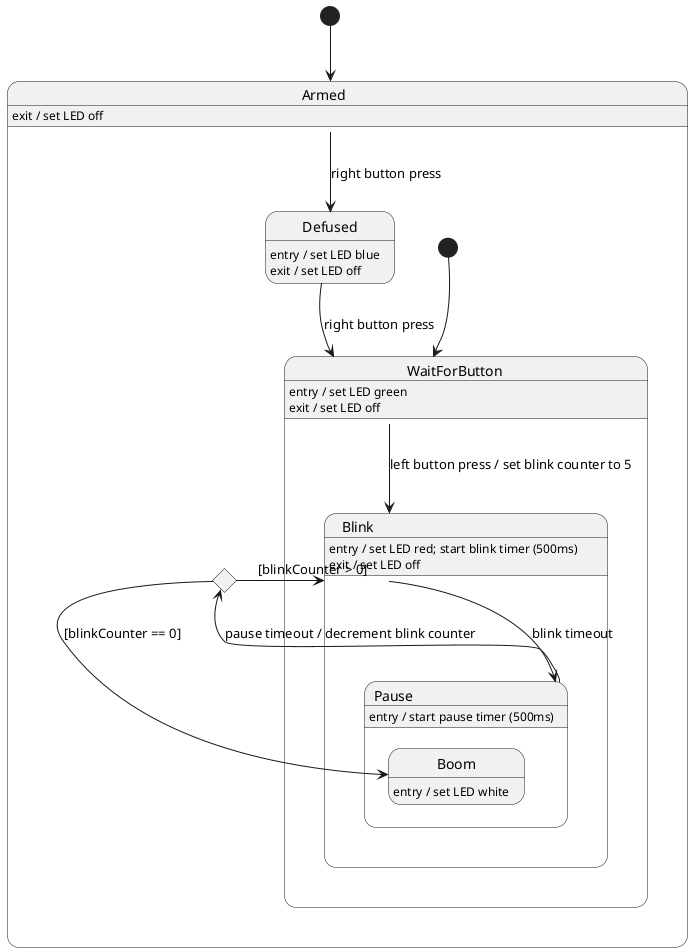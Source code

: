 @startuml time-bomb-state-diagram
[*] --> Armed
state Armed {
    [*] --> WaitForButton
    Armed : exit / set LED off
    Armed --> Defused : right button press
    state WaitForButton {
        WaitForButton : entry / set LED green
        WaitForButton : exit / set LED off
        WaitForButton --> Blink : left button press / set blink counter to 5
    }
    state Blink {
        Blink : entry / set LED red; start blink timer (500ms)
        Blink : exit / set LED off
        Blink --> Pause : blink timeout
    }
    state PauseChoice <<choice>>
    state Pause {
        Pause : entry / start pause timer (500ms)
        Pause --> PauseChoice : pause timeout / decrement blink counter
        PauseChoice --> Blink : [blinkCounter > 0]
        PauseChoice --> Boom : [blinkCounter == 0]
    }
}
state Defused {
    Defused : entry / set LED blue
    Defused : exit / set LED off
    Defused --> WaitForButton : right button press
}
state Boom {
    Boom : entry / set LED white
}
@enduml